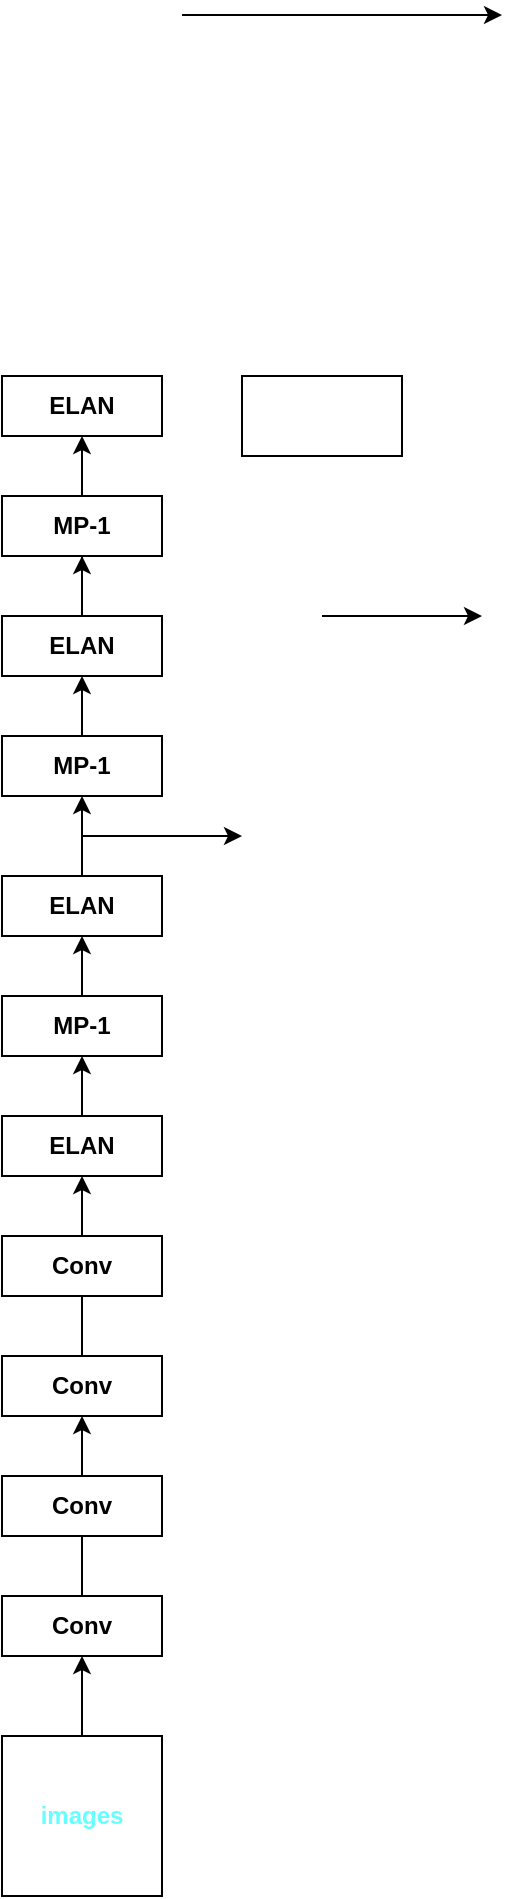 <mxfile version="24.3.1" type="github">
  <diagram name="第 1 页" id="06KhuJ1YoOvBnatMyuTx">
    <mxGraphModel dx="1050" dy="548" grid="1" gridSize="10" guides="1" tooltips="1" connect="1" arrows="1" fold="1" page="1" pageScale="1" pageWidth="827" pageHeight="1169" math="0" shadow="0">
      <root>
        <mxCell id="0" />
        <mxCell id="1" parent="0" />
        <mxCell id="rpA8S_iFjbpx3BVTniyy-3" value="" style="edgeStyle=orthogonalEdgeStyle;rounded=0;orthogonalLoop=1;jettySize=auto;html=1;" edge="1" parent="1" source="rpA8S_iFjbpx3BVTniyy-1" target="rpA8S_iFjbpx3BVTniyy-2">
          <mxGeometry relative="1" as="geometry">
            <Array as="points">
              <mxPoint x="120" y="1010" />
              <mxPoint x="120" y="1010" />
            </Array>
          </mxGeometry>
        </mxCell>
        <mxCell id="rpA8S_iFjbpx3BVTniyy-1" value="&lt;b&gt;&lt;font color=&quot;#66ffff&quot;&gt;images&lt;/font&gt;&lt;/b&gt;" style="whiteSpace=wrap;html=1;aspect=fixed;" vertex="1" parent="1">
          <mxGeometry x="80" y="1040" width="80" height="80" as="geometry" />
        </mxCell>
        <mxCell id="rpA8S_iFjbpx3BVTniyy-6" value="" style="edgeStyle=orthogonalEdgeStyle;rounded=0;orthogonalLoop=1;jettySize=auto;html=1;" edge="1" parent="1" source="rpA8S_iFjbpx3BVTniyy-2">
          <mxGeometry relative="1" as="geometry">
            <mxPoint x="120" y="920" as="targetPoint" />
          </mxGeometry>
        </mxCell>
        <mxCell id="rpA8S_iFjbpx3BVTniyy-2" value="&lt;b&gt;Conv&lt;/b&gt;" style="whiteSpace=wrap;html=1;" vertex="1" parent="1">
          <mxGeometry x="80" y="970" width="80" height="30" as="geometry" />
        </mxCell>
        <mxCell id="rpA8S_iFjbpx3BVTniyy-8" value="&lt;b&gt;Conv&lt;/b&gt;" style="rounded=0;whiteSpace=wrap;html=1;" vertex="1" parent="1">
          <mxGeometry x="80" y="910" width="80" height="30" as="geometry" />
        </mxCell>
        <mxCell id="rpA8S_iFjbpx3BVTniyy-9" value="" style="edgeStyle=orthogonalEdgeStyle;rounded=0;orthogonalLoop=1;jettySize=auto;html=1;exitX=0.5;exitY=0;exitDx=0;exitDy=0;" edge="1" parent="1" target="rpA8S_iFjbpx3BVTniyy-11" source="rpA8S_iFjbpx3BVTniyy-8">
          <mxGeometry relative="1" as="geometry">
            <mxPoint x="120" y="880" as="sourcePoint" />
            <Array as="points" />
          </mxGeometry>
        </mxCell>
        <mxCell id="rpA8S_iFjbpx3BVTniyy-10" value="" style="edgeStyle=orthogonalEdgeStyle;rounded=0;orthogonalLoop=1;jettySize=auto;html=1;entryX=0.5;entryY=1;entryDx=0;entryDy=0;" edge="1" parent="1" source="rpA8S_iFjbpx3BVTniyy-11" target="rpA8S_iFjbpx3BVTniyy-14">
          <mxGeometry relative="1" as="geometry">
            <mxPoint x="120" y="760" as="targetPoint" />
          </mxGeometry>
        </mxCell>
        <mxCell id="rpA8S_iFjbpx3BVTniyy-11" value="&lt;b&gt;Conv&lt;/b&gt;" style="whiteSpace=wrap;html=1;" vertex="1" parent="1">
          <mxGeometry x="80" y="850" width="80" height="30" as="geometry" />
        </mxCell>
        <mxCell id="rpA8S_iFjbpx3BVTniyy-12" value="&lt;b&gt;Conv&lt;/b&gt;" style="rounded=0;whiteSpace=wrap;html=1;" vertex="1" parent="1">
          <mxGeometry x="80" y="790" width="80" height="30" as="geometry" />
        </mxCell>
        <mxCell id="rpA8S_iFjbpx3BVTniyy-17" value="" style="edgeStyle=orthogonalEdgeStyle;rounded=0;orthogonalLoop=1;jettySize=auto;html=1;" edge="1" parent="1" source="rpA8S_iFjbpx3BVTniyy-14" target="rpA8S_iFjbpx3BVTniyy-16">
          <mxGeometry relative="1" as="geometry" />
        </mxCell>
        <mxCell id="rpA8S_iFjbpx3BVTniyy-14" value="&lt;b&gt;ELAN&lt;/b&gt;" style="whiteSpace=wrap;html=1;rounded=0;" vertex="1" parent="1">
          <mxGeometry x="80" y="730" width="80" height="30" as="geometry" />
        </mxCell>
        <mxCell id="rpA8S_iFjbpx3BVTniyy-16" value="&lt;b&gt;MP-1&lt;/b&gt;" style="whiteSpace=wrap;html=1;rounded=0;" vertex="1" parent="1">
          <mxGeometry x="80" y="670" width="80" height="30" as="geometry" />
        </mxCell>
        <mxCell id="rpA8S_iFjbpx3BVTniyy-18" value="" style="edgeStyle=orthogonalEdgeStyle;rounded=0;orthogonalLoop=1;jettySize=auto;html=1;exitX=0.5;exitY=0;exitDx=0;exitDy=0;" edge="1" parent="1" target="rpA8S_iFjbpx3BVTniyy-20" source="rpA8S_iFjbpx3BVTniyy-16">
          <mxGeometry relative="1" as="geometry">
            <mxPoint x="120" y="560" as="sourcePoint" />
            <Array as="points" />
          </mxGeometry>
        </mxCell>
        <mxCell id="rpA8S_iFjbpx3BVTniyy-19" value="" style="edgeStyle=orthogonalEdgeStyle;rounded=0;orthogonalLoop=1;jettySize=auto;html=1;" edge="1" parent="1" source="rpA8S_iFjbpx3BVTniyy-26">
          <mxGeometry relative="1" as="geometry">
            <mxPoint x="120" y="440" as="targetPoint" />
          </mxGeometry>
        </mxCell>
        <mxCell id="rpA8S_iFjbpx3BVTniyy-20" value="&lt;b&gt;ELAN&lt;/b&gt;" style="whiteSpace=wrap;html=1;" vertex="1" parent="1">
          <mxGeometry x="80" y="610" width="80" height="30" as="geometry" />
        </mxCell>
        <mxCell id="rpA8S_iFjbpx3BVTniyy-25" value="" style="edgeStyle=orthogonalEdgeStyle;rounded=0;orthogonalLoop=1;jettySize=auto;html=1;" edge="1" parent="1" source="rpA8S_iFjbpx3BVTniyy-26" target="rpA8S_iFjbpx3BVTniyy-28">
          <mxGeometry relative="1" as="geometry" />
        </mxCell>
        <mxCell id="rpA8S_iFjbpx3BVTniyy-28" value="&lt;b&gt;ELAN&lt;/b&gt;" style="whiteSpace=wrap;html=1;rounded=0;" vertex="1" parent="1">
          <mxGeometry x="80" y="360" width="80" height="30" as="geometry" />
        </mxCell>
        <mxCell id="rpA8S_iFjbpx3BVTniyy-30" value="" style="endArrow=classic;html=1;rounded=0;" edge="1" parent="1">
          <mxGeometry width="50" height="50" relative="1" as="geometry">
            <mxPoint x="120" y="590" as="sourcePoint" />
            <mxPoint x="200" y="590" as="targetPoint" />
          </mxGeometry>
        </mxCell>
        <mxCell id="rpA8S_iFjbpx3BVTniyy-31" value="" style="endArrow=classic;html=1;rounded=0;" edge="1" parent="1">
          <mxGeometry width="50" height="50" relative="1" as="geometry">
            <mxPoint x="240" y="480" as="sourcePoint" />
            <mxPoint x="320" y="480" as="targetPoint" />
          </mxGeometry>
        </mxCell>
        <mxCell id="rpA8S_iFjbpx3BVTniyy-32" value="" style="endArrow=classic;html=1;rounded=0;" edge="1" parent="1">
          <mxGeometry width="50" height="50" relative="1" as="geometry">
            <mxPoint x="170" y="179.5" as="sourcePoint" />
            <mxPoint x="330" y="179.5" as="targetPoint" />
          </mxGeometry>
        </mxCell>
        <mxCell id="rpA8S_iFjbpx3BVTniyy-33" value="" style="rounded=0;whiteSpace=wrap;html=1;" vertex="1" parent="1">
          <mxGeometry x="200" y="360" width="80" height="40" as="geometry" />
        </mxCell>
        <mxCell id="rpA8S_iFjbpx3BVTniyy-34" value="" style="edgeStyle=orthogonalEdgeStyle;rounded=0;orthogonalLoop=1;jettySize=auto;html=1;" edge="1" parent="1" source="rpA8S_iFjbpx3BVTniyy-20" target="rpA8S_iFjbpx3BVTniyy-21">
          <mxGeometry relative="1" as="geometry">
            <mxPoint x="120" y="440" as="targetPoint" />
            <mxPoint x="120" y="610" as="sourcePoint" />
          </mxGeometry>
        </mxCell>
        <mxCell id="rpA8S_iFjbpx3BVTniyy-21" value="&lt;b&gt;MP-1&lt;/b&gt;" style="rounded=0;whiteSpace=wrap;html=1;" vertex="1" parent="1">
          <mxGeometry x="80" y="540" width="80" height="30" as="geometry" />
        </mxCell>
        <mxCell id="rpA8S_iFjbpx3BVTniyy-35" value="" style="edgeStyle=orthogonalEdgeStyle;rounded=0;orthogonalLoop=1;jettySize=auto;html=1;" edge="1" parent="1" source="rpA8S_iFjbpx3BVTniyy-21" target="rpA8S_iFjbpx3BVTniyy-24">
          <mxGeometry relative="1" as="geometry">
            <mxPoint x="120" y="440" as="targetPoint" />
            <mxPoint x="120" y="540" as="sourcePoint" />
          </mxGeometry>
        </mxCell>
        <mxCell id="rpA8S_iFjbpx3BVTniyy-24" value="&lt;b&gt;ELAN&lt;/b&gt;" style="whiteSpace=wrap;html=1;" vertex="1" parent="1">
          <mxGeometry x="80" y="480" width="80" height="30" as="geometry" />
        </mxCell>
        <mxCell id="rpA8S_iFjbpx3BVTniyy-36" value="" style="edgeStyle=orthogonalEdgeStyle;rounded=0;orthogonalLoop=1;jettySize=auto;html=1;" edge="1" parent="1" source="rpA8S_iFjbpx3BVTniyy-24" target="rpA8S_iFjbpx3BVTniyy-26">
          <mxGeometry relative="1" as="geometry">
            <mxPoint x="120" y="440" as="targetPoint" />
            <mxPoint x="120" y="480" as="sourcePoint" />
          </mxGeometry>
        </mxCell>
        <mxCell id="rpA8S_iFjbpx3BVTniyy-26" value="&lt;b&gt;MP-1&lt;/b&gt;" style="rounded=0;whiteSpace=wrap;html=1;" vertex="1" parent="1">
          <mxGeometry x="80" y="420" width="80" height="30" as="geometry" />
        </mxCell>
      </root>
    </mxGraphModel>
  </diagram>
</mxfile>
